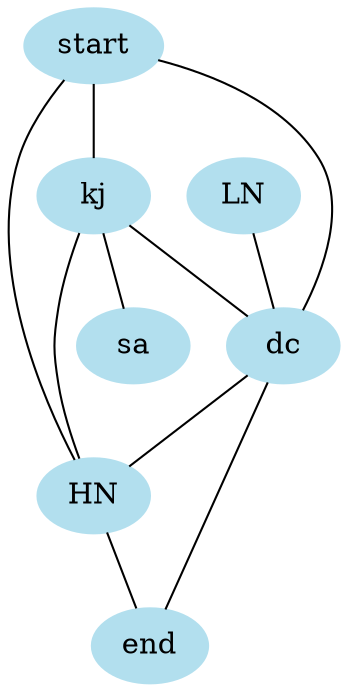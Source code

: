 graph unix {
	node [color=lightblue2 style=filled]
	start -- kj
	HN -- start
	dc -- start
	dc -- HN
	LN -- dc
	HN -- end
	kj -- sa
	kj -- HN
	kj -- dc
	dc -- end
}
